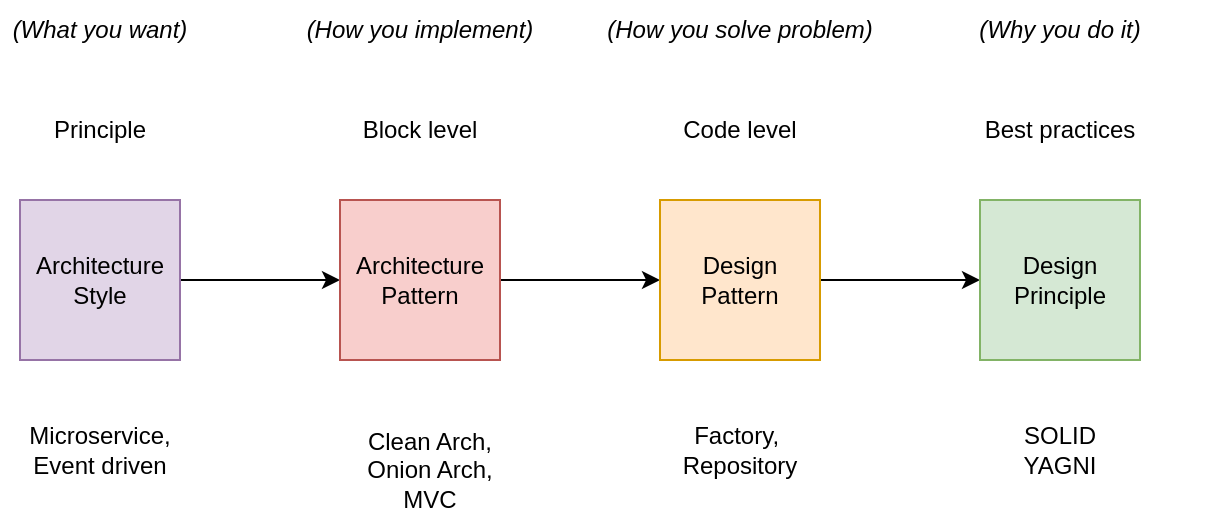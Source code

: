 <mxfile version="17.4.2" type="device"><diagram id="kKKNEDIHDsYmpcS-tdRb" name="Page-1"><mxGraphModel dx="532" dy="641" grid="1" gridSize="10" guides="1" tooltips="1" connect="1" arrows="1" fold="1" page="1" pageScale="1" pageWidth="827" pageHeight="1169" math="0" shadow="0"><root><mxCell id="0"/><mxCell id="1" parent="0"/><mxCell id="myBJ0Q_E2cL4ppRvWzsr-3" value="" style="edgeStyle=orthogonalEdgeStyle;rounded=0;orthogonalLoop=1;jettySize=auto;html=1;" edge="1" parent="1" source="myBJ0Q_E2cL4ppRvWzsr-1" target="myBJ0Q_E2cL4ppRvWzsr-2"><mxGeometry relative="1" as="geometry"/></mxCell><mxCell id="myBJ0Q_E2cL4ppRvWzsr-1" value="Architecture&lt;br&gt;Style" style="whiteSpace=wrap;html=1;aspect=fixed;fillColor=#e1d5e7;strokeColor=#9673a6;" vertex="1" parent="1"><mxGeometry x="110" y="290" width="80" height="80" as="geometry"/></mxCell><mxCell id="myBJ0Q_E2cL4ppRvWzsr-5" value="" style="edgeStyle=orthogonalEdgeStyle;rounded=0;orthogonalLoop=1;jettySize=auto;html=1;" edge="1" parent="1" source="myBJ0Q_E2cL4ppRvWzsr-2" target="myBJ0Q_E2cL4ppRvWzsr-4"><mxGeometry relative="1" as="geometry"/></mxCell><mxCell id="myBJ0Q_E2cL4ppRvWzsr-2" value="Architecture&lt;br&gt;Pattern" style="whiteSpace=wrap;html=1;aspect=fixed;fillColor=#f8cecc;strokeColor=#b85450;" vertex="1" parent="1"><mxGeometry x="270" y="290" width="80" height="80" as="geometry"/></mxCell><mxCell id="myBJ0Q_E2cL4ppRvWzsr-7" value="" style="edgeStyle=orthogonalEdgeStyle;rounded=0;orthogonalLoop=1;jettySize=auto;html=1;" edge="1" parent="1" source="myBJ0Q_E2cL4ppRvWzsr-4" target="myBJ0Q_E2cL4ppRvWzsr-6"><mxGeometry relative="1" as="geometry"/></mxCell><mxCell id="myBJ0Q_E2cL4ppRvWzsr-4" value="Design&lt;br&gt;Pattern" style="whiteSpace=wrap;html=1;aspect=fixed;fillColor=#ffe6cc;strokeColor=#d79b00;" vertex="1" parent="1"><mxGeometry x="430" y="290" width="80" height="80" as="geometry"/></mxCell><mxCell id="myBJ0Q_E2cL4ppRvWzsr-6" value="Design&lt;br&gt;Principle" style="whiteSpace=wrap;html=1;aspect=fixed;fillColor=#d5e8d4;strokeColor=#82b366;" vertex="1" parent="1"><mxGeometry x="590" y="290" width="80" height="80" as="geometry"/></mxCell><mxCell id="myBJ0Q_E2cL4ppRvWzsr-8" value="&lt;i&gt;(What you want)&lt;/i&gt;" style="text;html=1;strokeColor=none;fillColor=none;align=center;verticalAlign=middle;whiteSpace=wrap;rounded=0;" vertex="1" parent="1"><mxGeometry x="100" y="190" width="100" height="30" as="geometry"/></mxCell><mxCell id="myBJ0Q_E2cL4ppRvWzsr-9" value="(How you implement)" style="text;html=1;strokeColor=none;fillColor=none;align=center;verticalAlign=middle;whiteSpace=wrap;rounded=0;fontStyle=2" vertex="1" parent="1"><mxGeometry x="235" y="190" width="150" height="30" as="geometry"/></mxCell><mxCell id="myBJ0Q_E2cL4ppRvWzsr-10" value="(How you solve problem)" style="text;html=1;strokeColor=none;fillColor=none;align=center;verticalAlign=middle;whiteSpace=wrap;rounded=0;fontStyle=2" vertex="1" parent="1"><mxGeometry x="395" y="190" width="150" height="30" as="geometry"/></mxCell><mxCell id="myBJ0Q_E2cL4ppRvWzsr-11" value="(Why you do it)" style="text;html=1;strokeColor=none;fillColor=none;align=center;verticalAlign=middle;whiteSpace=wrap;rounded=0;fontStyle=2" vertex="1" parent="1"><mxGeometry x="555" y="190" width="150" height="30" as="geometry"/></mxCell><mxCell id="myBJ0Q_E2cL4ppRvWzsr-12" value="Principle" style="text;html=1;strokeColor=none;fillColor=none;align=center;verticalAlign=middle;whiteSpace=wrap;rounded=0;" vertex="1" parent="1"><mxGeometry x="120" y="240" width="60" height="30" as="geometry"/></mxCell><mxCell id="myBJ0Q_E2cL4ppRvWzsr-13" value="Block level" style="text;html=1;strokeColor=none;fillColor=none;align=center;verticalAlign=middle;whiteSpace=wrap;rounded=0;" vertex="1" parent="1"><mxGeometry x="280" y="240" width="60" height="30" as="geometry"/></mxCell><mxCell id="myBJ0Q_E2cL4ppRvWzsr-14" value="Code level" style="text;html=1;strokeColor=none;fillColor=none;align=center;verticalAlign=middle;whiteSpace=wrap;rounded=0;" vertex="1" parent="1"><mxGeometry x="440" y="240" width="60" height="30" as="geometry"/></mxCell><mxCell id="myBJ0Q_E2cL4ppRvWzsr-15" value="Best practices" style="text;html=1;strokeColor=none;fillColor=none;align=center;verticalAlign=middle;whiteSpace=wrap;rounded=0;" vertex="1" parent="1"><mxGeometry x="590" y="240" width="80" height="30" as="geometry"/></mxCell><mxCell id="myBJ0Q_E2cL4ppRvWzsr-16" value="Microservice,&lt;br&gt;Event driven" style="text;html=1;strokeColor=none;fillColor=none;align=center;verticalAlign=middle;whiteSpace=wrap;rounded=0;" vertex="1" parent="1"><mxGeometry x="120" y="400" width="60" height="30" as="geometry"/></mxCell><mxCell id="myBJ0Q_E2cL4ppRvWzsr-17" value="SOLID&lt;br&gt;YAGNI" style="text;html=1;strokeColor=none;fillColor=none;align=center;verticalAlign=middle;whiteSpace=wrap;rounded=0;" vertex="1" parent="1"><mxGeometry x="600" y="400" width="60" height="30" as="geometry"/></mxCell><mxCell id="myBJ0Q_E2cL4ppRvWzsr-19" value="Clean Arch, Onion Arch,&lt;br&gt;MVC" style="text;html=1;strokeColor=none;fillColor=none;align=center;verticalAlign=middle;whiteSpace=wrap;rounded=0;" vertex="1" parent="1"><mxGeometry x="270" y="410" width="90" height="30" as="geometry"/></mxCell><mxCell id="myBJ0Q_E2cL4ppRvWzsr-20" value="Factory,&amp;nbsp;&lt;br&gt;Repository" style="text;html=1;strokeColor=none;fillColor=none;align=center;verticalAlign=middle;whiteSpace=wrap;rounded=0;" vertex="1" parent="1"><mxGeometry x="440" y="400" width="60" height="30" as="geometry"/></mxCell></root></mxGraphModel></diagram></mxfile>